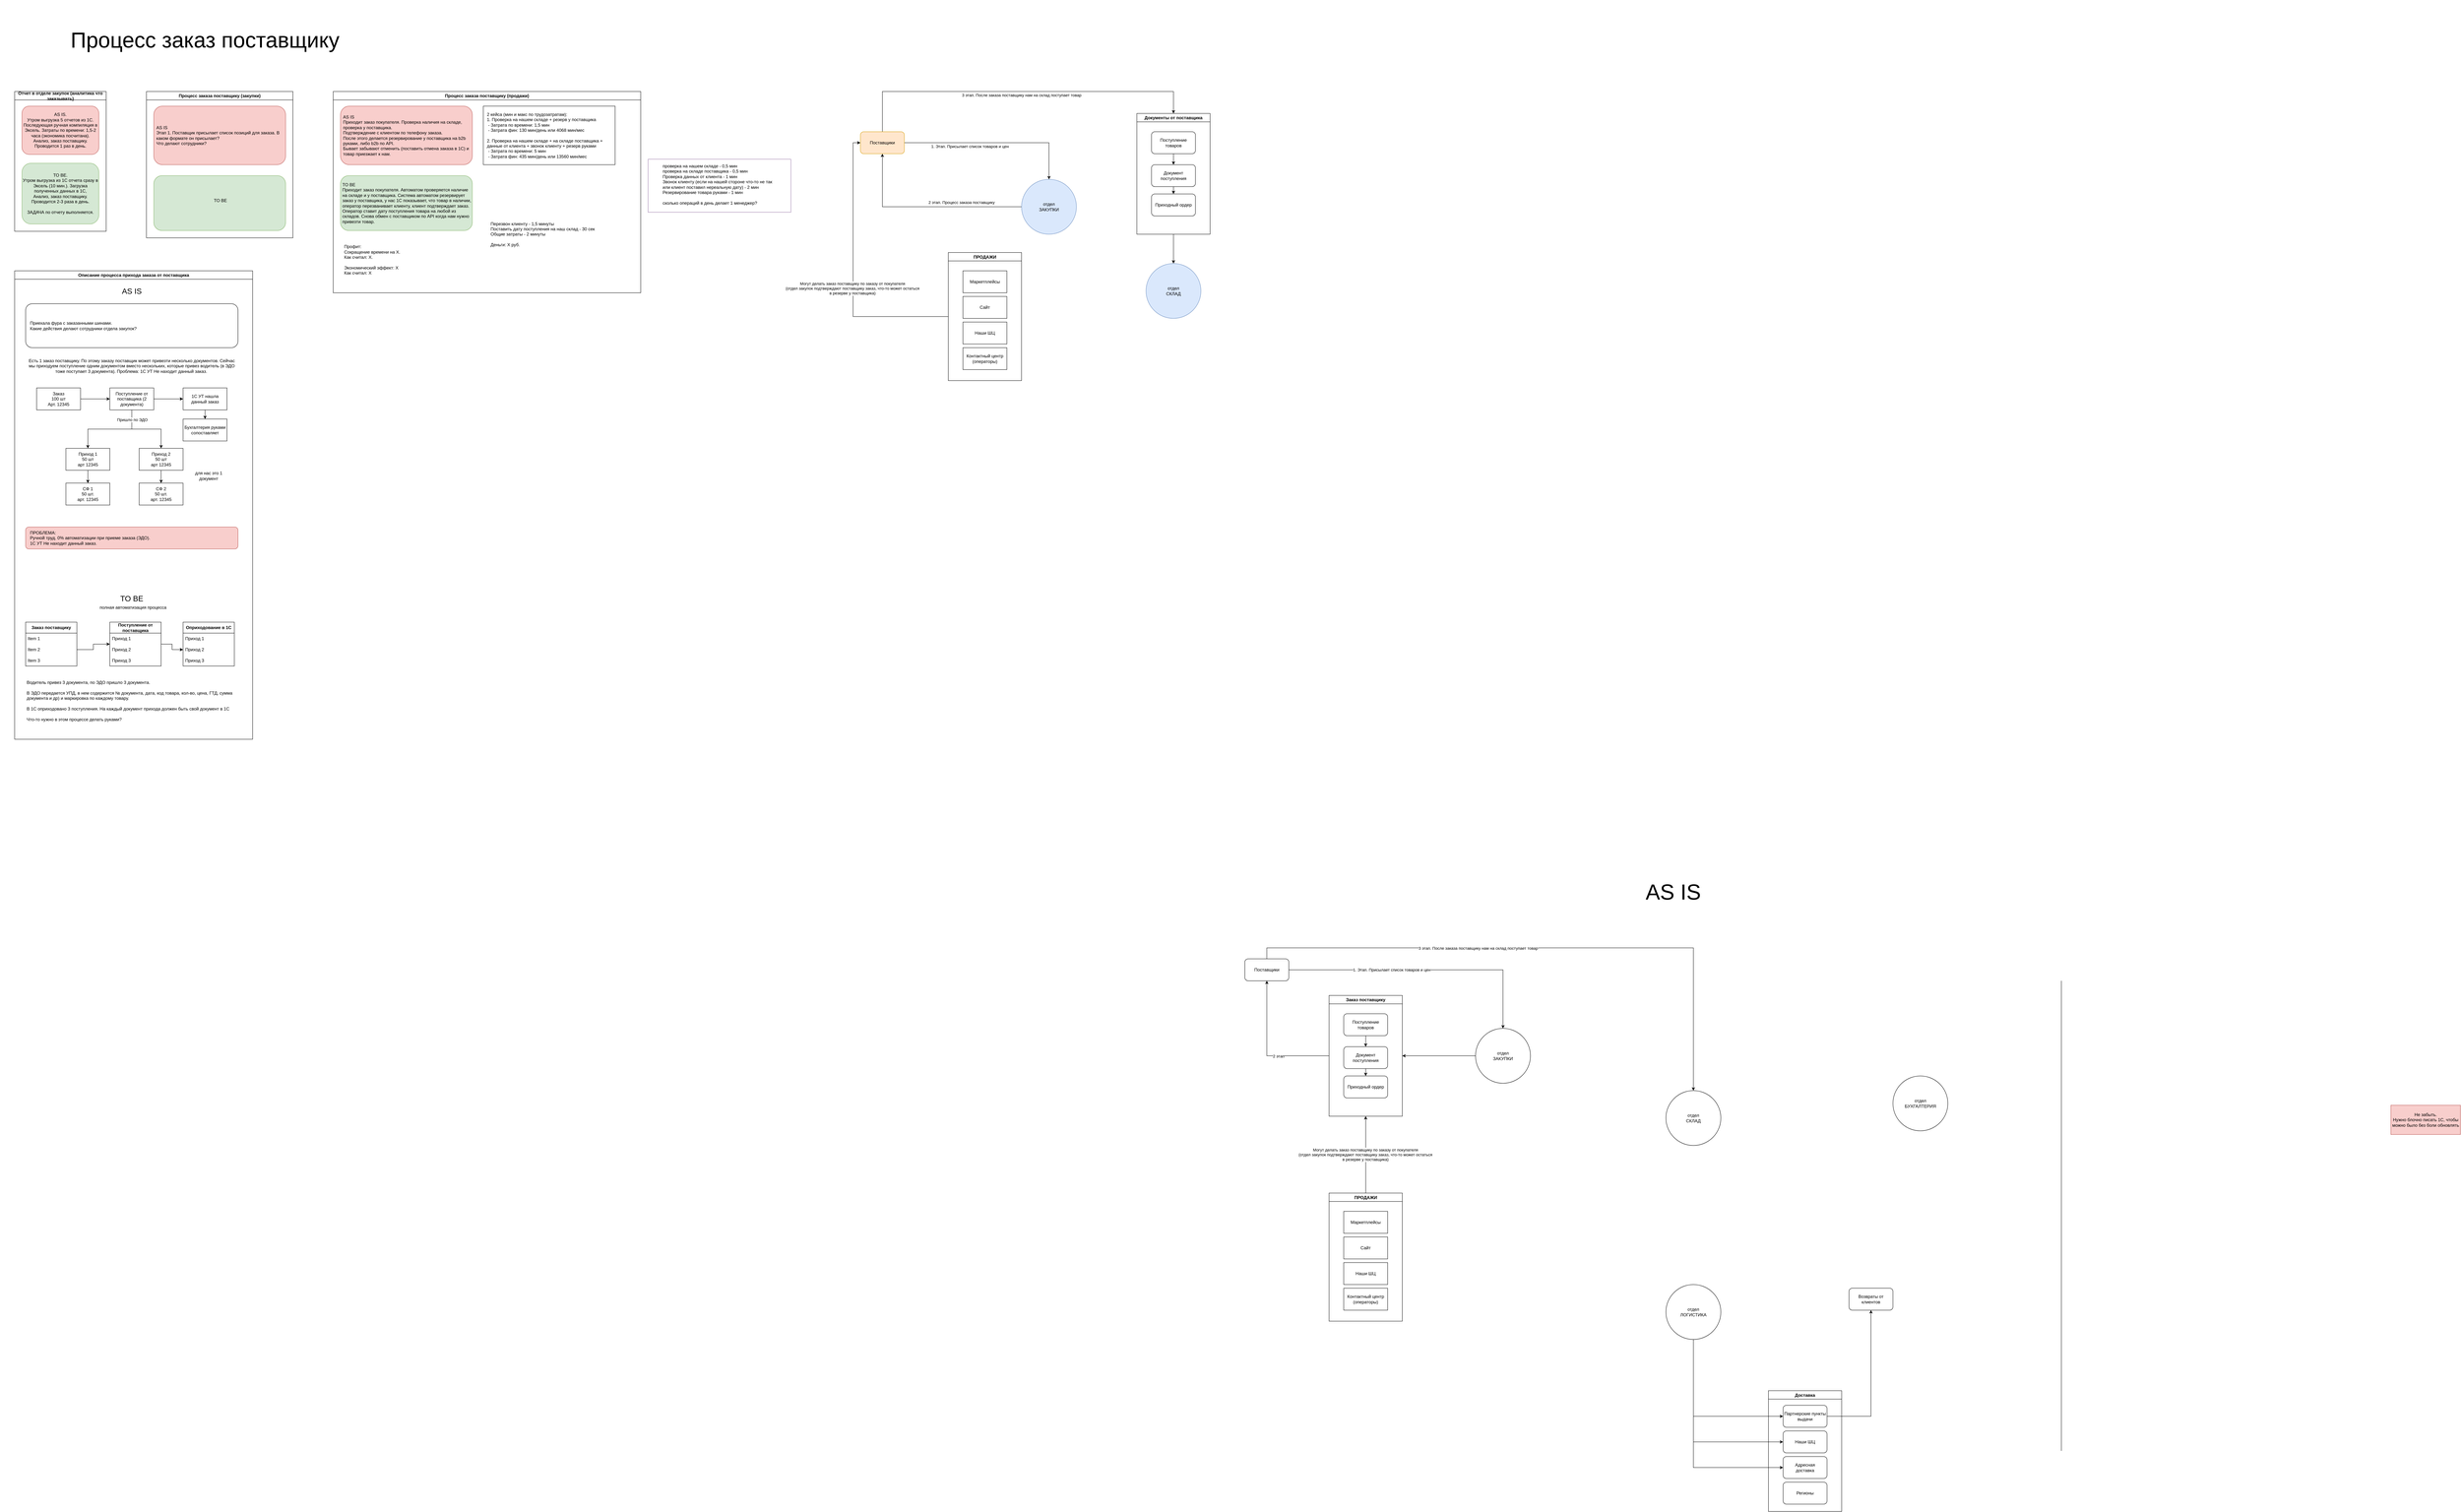 <mxfile version="24.7.14">
  <diagram name="Page-1" id="veRpo0tACFwU-HL0MGSM">
    <mxGraphModel dx="5382" dy="4229" grid="1" gridSize="10" guides="1" tooltips="1" connect="1" arrows="1" fold="1" page="1" pageScale="1" pageWidth="827" pageHeight="1169" math="0" shadow="0">
      <root>
        <mxCell id="0" />
        <mxCell id="1" parent="0" />
        <mxCell id="QEDv5VtxAJrO-wZHLEnQ-8" style="edgeStyle=orthogonalEdgeStyle;rounded=0;orthogonalLoop=1;jettySize=auto;html=1;entryX=1;entryY=0.5;entryDx=0;entryDy=0;" parent="1" source="VRKETtg9gcUAPWKbDu3B-1" target="QEDv5VtxAJrO-wZHLEnQ-5" edge="1">
          <mxGeometry relative="1" as="geometry" />
        </mxCell>
        <mxCell id="VRKETtg9gcUAPWKbDu3B-1" value="отдел&lt;div&gt;ЗАКУПКИ&lt;/div&gt;" style="ellipse;whiteSpace=wrap;html=1;aspect=fixed;" parent="1" vertex="1">
          <mxGeometry x="-80" y="-680" width="150" height="150" as="geometry" />
        </mxCell>
        <mxCell id="VRKETtg9gcUAPWKbDu3B-2" value="отдел&lt;div&gt;СКЛАД&lt;/div&gt;" style="ellipse;whiteSpace=wrap;html=1;aspect=fixed;" parent="1" vertex="1">
          <mxGeometry x="440" y="-510" width="150" height="150" as="geometry" />
        </mxCell>
        <mxCell id="t9qQJqirAUy6IB2mjL8N-2" style="edgeStyle=orthogonalEdgeStyle;rounded=0;orthogonalLoop=1;jettySize=auto;html=1;entryX=0;entryY=0.5;entryDx=0;entryDy=0;exitX=0.5;exitY=1;exitDx=0;exitDy=0;" parent="1" source="VRKETtg9gcUAPWKbDu3B-3" target="VRKETtg9gcUAPWKbDu3B-6" edge="1">
          <mxGeometry relative="1" as="geometry" />
        </mxCell>
        <mxCell id="t9qQJqirAUy6IB2mjL8N-3" style="edgeStyle=orthogonalEdgeStyle;rounded=0;orthogonalLoop=1;jettySize=auto;html=1;entryX=0;entryY=0.5;entryDx=0;entryDy=0;exitX=0.5;exitY=1;exitDx=0;exitDy=0;" parent="1" source="VRKETtg9gcUAPWKbDu3B-3" target="VRKETtg9gcUAPWKbDu3B-7" edge="1">
          <mxGeometry relative="1" as="geometry" />
        </mxCell>
        <mxCell id="t9qQJqirAUy6IB2mjL8N-4" style="edgeStyle=orthogonalEdgeStyle;rounded=0;orthogonalLoop=1;jettySize=auto;html=1;entryX=0;entryY=0.5;entryDx=0;entryDy=0;exitX=0.5;exitY=1;exitDx=0;exitDy=0;" parent="1" source="VRKETtg9gcUAPWKbDu3B-3" target="VRKETtg9gcUAPWKbDu3B-18" edge="1">
          <mxGeometry relative="1" as="geometry" />
        </mxCell>
        <mxCell id="VRKETtg9gcUAPWKbDu3B-3" value="отдел&lt;div&gt;ЛОГИСТИКА&lt;/div&gt;" style="ellipse;whiteSpace=wrap;html=1;aspect=fixed;" parent="1" vertex="1">
          <mxGeometry x="440" y="20" width="150" height="150" as="geometry" />
        </mxCell>
        <mxCell id="QEDv5VtxAJrO-wZHLEnQ-10" style="edgeStyle=orthogonalEdgeStyle;rounded=0;orthogonalLoop=1;jettySize=auto;html=1;" parent="1" source="VRKETtg9gcUAPWKbDu3B-5" target="VRKETtg9gcUAPWKbDu3B-1" edge="1">
          <mxGeometry relative="1" as="geometry" />
        </mxCell>
        <mxCell id="QEDv5VtxAJrO-wZHLEnQ-11" value="1. Этап. Присылает список товаров и цен" style="edgeLabel;html=1;align=center;verticalAlign=middle;resizable=0;points=[];" parent="QEDv5VtxAJrO-wZHLEnQ-10" vertex="1" connectable="0">
          <mxGeometry x="-0.188" y="-3" relative="1" as="geometry">
            <mxPoint x="-22" y="-3" as="offset" />
          </mxGeometry>
        </mxCell>
        <mxCell id="QEDv5VtxAJrO-wZHLEnQ-15" style="edgeStyle=orthogonalEdgeStyle;rounded=0;orthogonalLoop=1;jettySize=auto;html=1;" parent="1" source="VRKETtg9gcUAPWKbDu3B-5" target="VRKETtg9gcUAPWKbDu3B-2" edge="1">
          <mxGeometry relative="1" as="geometry">
            <Array as="points">
              <mxPoint x="-650" y="-900" />
              <mxPoint x="515" y="-900" />
            </Array>
          </mxGeometry>
        </mxCell>
        <mxCell id="QEDv5VtxAJrO-wZHLEnQ-16" value="3 этап. После заказа поставщику нам на склад поступает товар" style="edgeLabel;html=1;align=center;verticalAlign=middle;resizable=0;points=[];" parent="QEDv5VtxAJrO-wZHLEnQ-15" vertex="1" connectable="0">
          <mxGeometry x="-0.235" y="-1" relative="1" as="geometry">
            <mxPoint as="offset" />
          </mxGeometry>
        </mxCell>
        <mxCell id="VRKETtg9gcUAPWKbDu3B-5" value="Поставщики" style="rounded=1;whiteSpace=wrap;html=1;" parent="1" vertex="1">
          <mxGeometry x="-710" y="-870" width="120" height="60" as="geometry" />
        </mxCell>
        <mxCell id="QEDv5VtxAJrO-wZHLEnQ-18" style="edgeStyle=orthogonalEdgeStyle;rounded=0;orthogonalLoop=1;jettySize=auto;html=1;entryX=0.5;entryY=1;entryDx=0;entryDy=0;" parent="1" source="VRKETtg9gcUAPWKbDu3B-13" target="QEDv5VtxAJrO-wZHLEnQ-5" edge="1">
          <mxGeometry relative="1" as="geometry" />
        </mxCell>
        <mxCell id="QEDv5VtxAJrO-wZHLEnQ-19" value="Могут делать заказ поставщику по заказу от покупателя&lt;div&gt;(отдел закупок подтверждают поставщику заказ, что-то может остаться&lt;/div&gt;&lt;div&gt;в резерве у поставщика)&lt;/div&gt;" style="edgeLabel;html=1;align=center;verticalAlign=middle;resizable=0;points=[];" parent="QEDv5VtxAJrO-wZHLEnQ-18" vertex="1" connectable="0">
          <mxGeometry x="0.002" y="1" relative="1" as="geometry">
            <mxPoint as="offset" />
          </mxGeometry>
        </mxCell>
        <mxCell id="VRKETtg9gcUAPWKbDu3B-13" value="ПРОДАЖИ" style="swimlane;" parent="1" vertex="1">
          <mxGeometry x="-480" y="-230" width="200" height="350" as="geometry">
            <mxRectangle x="240" y="780" width="100" height="30" as="alternateBounds" />
          </mxGeometry>
        </mxCell>
        <mxCell id="VRKETtg9gcUAPWKbDu3B-15" value="Маркетплейсы" style="whiteSpace=wrap;html=1;" parent="VRKETtg9gcUAPWKbDu3B-13" vertex="1">
          <mxGeometry x="40" y="50" width="120" height="60" as="geometry" />
        </mxCell>
        <mxCell id="VRKETtg9gcUAPWKbDu3B-14" value="Сайт" style="whiteSpace=wrap;html=1;" parent="VRKETtg9gcUAPWKbDu3B-13" vertex="1">
          <mxGeometry x="40" y="120" width="120" height="60" as="geometry" />
        </mxCell>
        <mxCell id="VRKETtg9gcUAPWKbDu3B-17" value="Контактный центр&lt;div&gt;(операторы)&lt;/div&gt;" style="whiteSpace=wrap;html=1;" parent="VRKETtg9gcUAPWKbDu3B-13" vertex="1">
          <mxGeometry x="40" y="260" width="120" height="60" as="geometry" />
        </mxCell>
        <mxCell id="VRKETtg9gcUAPWKbDu3B-16" value="Наши ШЦ" style="whiteSpace=wrap;html=1;" parent="VRKETtg9gcUAPWKbDu3B-13" vertex="1">
          <mxGeometry x="40" y="190" width="120" height="60" as="geometry" />
        </mxCell>
        <mxCell id="VRKETtg9gcUAPWKbDu3B-20" value="Доставка" style="swimlane;" parent="1" vertex="1">
          <mxGeometry x="720" y="310" width="200" height="330" as="geometry" />
        </mxCell>
        <mxCell id="VRKETtg9gcUAPWKbDu3B-6" value="Партнерские пункты выдачи" style="rounded=1;whiteSpace=wrap;html=1;" parent="VRKETtg9gcUAPWKbDu3B-20" vertex="1">
          <mxGeometry x="40" y="40" width="120" height="60" as="geometry" />
        </mxCell>
        <mxCell id="VRKETtg9gcUAPWKbDu3B-7" value="Наши ШЦ" style="rounded=1;whiteSpace=wrap;html=1;" parent="VRKETtg9gcUAPWKbDu3B-20" vertex="1">
          <mxGeometry x="40" y="110" width="120" height="60" as="geometry" />
        </mxCell>
        <mxCell id="VRKETtg9gcUAPWKbDu3B-18" value="Адресная&lt;div&gt;доставка&lt;/div&gt;" style="rounded=1;whiteSpace=wrap;html=1;" parent="VRKETtg9gcUAPWKbDu3B-20" vertex="1">
          <mxGeometry x="40" y="180" width="120" height="60" as="geometry" />
        </mxCell>
        <mxCell id="VRKETtg9gcUAPWKbDu3B-19" value="Регионы" style="rounded=1;whiteSpace=wrap;html=1;" parent="VRKETtg9gcUAPWKbDu3B-20" vertex="1">
          <mxGeometry x="40" y="250" width="120" height="60" as="geometry" />
        </mxCell>
        <mxCell id="VRKETtg9gcUAPWKbDu3B-22" value="отдел&lt;div&gt;БУХГАЛТЕРИЯ&lt;/div&gt;" style="ellipse;whiteSpace=wrap;html=1;aspect=fixed;" parent="1" vertex="1">
          <mxGeometry x="1060" y="-550" width="150" height="150" as="geometry" />
        </mxCell>
        <mxCell id="t9qQJqirAUy6IB2mjL8N-6" value="Возвраты от клиентов" style="rounded=1;whiteSpace=wrap;html=1;" parent="1" vertex="1">
          <mxGeometry x="940" y="30" width="120" height="60" as="geometry" />
        </mxCell>
        <mxCell id="t9qQJqirAUy6IB2mjL8N-7" style="edgeStyle=orthogonalEdgeStyle;rounded=0;orthogonalLoop=1;jettySize=auto;html=1;entryX=0.5;entryY=1;entryDx=0;entryDy=0;" parent="1" source="VRKETtg9gcUAPWKbDu3B-6" target="t9qQJqirAUy6IB2mjL8N-6" edge="1">
          <mxGeometry relative="1" as="geometry" />
        </mxCell>
        <mxCell id="t9qQJqirAUy6IB2mjL8N-11" value="" style="endArrow=none;html=1;rounded=0;" parent="1" edge="1">
          <mxGeometry width="50" height="50" relative="1" as="geometry">
            <mxPoint x="1520" y="474.444" as="sourcePoint" />
            <mxPoint x="1520" y="-810" as="targetPoint" />
          </mxGeometry>
        </mxCell>
        <mxCell id="t9qQJqirAUy6IB2mjL8N-12" value="AS IS" style="text;strokeColor=none;fillColor=none;align=center;verticalAlign=middle;spacingLeft=4;spacingRight=4;overflow=hidden;points=[[0,0.5],[1,0.5]];portConstraint=eastwest;rotatable=0;whiteSpace=wrap;html=1;fontSize=59;" parent="1" vertex="1">
          <mxGeometry x="350" y="-1090" width="220" height="70" as="geometry" />
        </mxCell>
        <mxCell id="QEDv5VtxAJrO-wZHLEnQ-14" style="edgeStyle=orthogonalEdgeStyle;rounded=0;orthogonalLoop=1;jettySize=auto;html=1;exitX=0;exitY=0.5;exitDx=0;exitDy=0;entryX=0.5;entryY=1;entryDx=0;entryDy=0;" parent="1" source="QEDv5VtxAJrO-wZHLEnQ-5" target="VRKETtg9gcUAPWKbDu3B-5" edge="1">
          <mxGeometry relative="1" as="geometry" />
        </mxCell>
        <mxCell id="QEDv5VtxAJrO-wZHLEnQ-17" value="2 этап" style="edgeLabel;html=1;align=center;verticalAlign=middle;resizable=0;points=[];" parent="QEDv5VtxAJrO-wZHLEnQ-14" vertex="1" connectable="0">
          <mxGeometry x="-0.265" y="1" relative="1" as="geometry">
            <mxPoint as="offset" />
          </mxGeometry>
        </mxCell>
        <mxCell id="QEDv5VtxAJrO-wZHLEnQ-5" value="Заказ поставщику" style="swimlane;whiteSpace=wrap;html=1;" parent="1" vertex="1">
          <mxGeometry x="-480" y="-770" width="200" height="330" as="geometry" />
        </mxCell>
        <mxCell id="QEDv5VtxAJrO-wZHLEnQ-12" style="edgeStyle=orthogonalEdgeStyle;rounded=0;orthogonalLoop=1;jettySize=auto;html=1;entryX=0.5;entryY=0;entryDx=0;entryDy=0;" parent="QEDv5VtxAJrO-wZHLEnQ-5" source="QEDv5VtxAJrO-wZHLEnQ-2" target="QEDv5VtxAJrO-wZHLEnQ-4" edge="1">
          <mxGeometry relative="1" as="geometry" />
        </mxCell>
        <mxCell id="QEDv5VtxAJrO-wZHLEnQ-2" value="Поступление товаров" style="rounded=1;whiteSpace=wrap;html=1;" parent="QEDv5VtxAJrO-wZHLEnQ-5" vertex="1">
          <mxGeometry x="40" y="50" width="120" height="60" as="geometry" />
        </mxCell>
        <mxCell id="QEDv5VtxAJrO-wZHLEnQ-13" style="edgeStyle=orthogonalEdgeStyle;rounded=0;orthogonalLoop=1;jettySize=auto;html=1;entryX=0.5;entryY=0;entryDx=0;entryDy=0;" parent="QEDv5VtxAJrO-wZHLEnQ-5" source="QEDv5VtxAJrO-wZHLEnQ-4" target="QEDv5VtxAJrO-wZHLEnQ-3" edge="1">
          <mxGeometry relative="1" as="geometry" />
        </mxCell>
        <mxCell id="QEDv5VtxAJrO-wZHLEnQ-4" value="Документ поступления" style="rounded=1;whiteSpace=wrap;html=1;" parent="QEDv5VtxAJrO-wZHLEnQ-5" vertex="1">
          <mxGeometry x="40" y="140" width="120" height="60" as="geometry" />
        </mxCell>
        <mxCell id="QEDv5VtxAJrO-wZHLEnQ-3" value="Приходный ордер" style="rounded=1;whiteSpace=wrap;html=1;" parent="QEDv5VtxAJrO-wZHLEnQ-5" vertex="1">
          <mxGeometry x="40" y="220" width="120" height="60" as="geometry" />
        </mxCell>
        <mxCell id="QEDv5VtxAJrO-wZHLEnQ-20" style="edgeStyle=orthogonalEdgeStyle;rounded=0;orthogonalLoop=1;jettySize=auto;html=1;entryX=0.5;entryY=1;entryDx=0;entryDy=0;" parent="1" source="QEDv5VtxAJrO-wZHLEnQ-21" target="QEDv5VtxAJrO-wZHLEnQ-27" edge="1">
          <mxGeometry relative="1" as="geometry">
            <mxPoint x="-980" y="-2845" as="targetPoint" />
          </mxGeometry>
        </mxCell>
        <mxCell id="QEDv5VtxAJrO-wZHLEnQ-64" value="2 этап. Процесс заказа поставщику" style="edgeLabel;html=1;align=center;verticalAlign=middle;resizable=0;points=[];" parent="QEDv5VtxAJrO-wZHLEnQ-20" vertex="1" connectable="0">
          <mxGeometry x="0.21" relative="1" as="geometry">
            <mxPoint x="153" y="-12" as="offset" />
          </mxGeometry>
        </mxCell>
        <mxCell id="QEDv5VtxAJrO-wZHLEnQ-21" value="отдел&lt;div&gt;ЗАКУПКИ&lt;/div&gt;" style="ellipse;whiteSpace=wrap;html=1;aspect=fixed;fillColor=#dae8fc;strokeColor=#6c8ebf;" parent="1" vertex="1">
          <mxGeometry x="-1320" y="-3000" width="150" height="150" as="geometry" />
        </mxCell>
        <mxCell id="QEDv5VtxAJrO-wZHLEnQ-22" value="отдел&lt;div&gt;СКЛАД&lt;/div&gt;" style="ellipse;whiteSpace=wrap;html=1;aspect=fixed;fillColor=#dae8fc;strokeColor=#6c8ebf;" parent="1" vertex="1">
          <mxGeometry x="-980" y="-2770" width="150" height="150" as="geometry" />
        </mxCell>
        <mxCell id="QEDv5VtxAJrO-wZHLEnQ-23" style="edgeStyle=orthogonalEdgeStyle;rounded=0;orthogonalLoop=1;jettySize=auto;html=1;" parent="1" source="QEDv5VtxAJrO-wZHLEnQ-27" target="QEDv5VtxAJrO-wZHLEnQ-21" edge="1">
          <mxGeometry relative="1" as="geometry" />
        </mxCell>
        <mxCell id="QEDv5VtxAJrO-wZHLEnQ-24" value="1. Этап. Присылает список товаров и цен" style="edgeLabel;html=1;align=center;verticalAlign=middle;resizable=0;points=[];" parent="QEDv5VtxAJrO-wZHLEnQ-23" vertex="1" connectable="0">
          <mxGeometry x="-0.188" y="-3" relative="1" as="geometry">
            <mxPoint x="-22" y="7" as="offset" />
          </mxGeometry>
        </mxCell>
        <mxCell id="QEDv5VtxAJrO-wZHLEnQ-85" style="edgeStyle=orthogonalEdgeStyle;rounded=0;orthogonalLoop=1;jettySize=auto;html=1;entryX=0.5;entryY=0;entryDx=0;entryDy=0;exitX=0.5;exitY=0;exitDx=0;exitDy=0;" parent="1" source="QEDv5VtxAJrO-wZHLEnQ-27" target="QEDv5VtxAJrO-wZHLEnQ-36" edge="1">
          <mxGeometry relative="1" as="geometry">
            <Array as="points">
              <mxPoint x="-1700" y="-3240" />
              <mxPoint x="-905" y="-3240" />
            </Array>
          </mxGeometry>
        </mxCell>
        <mxCell id="QEDv5VtxAJrO-wZHLEnQ-86" value="3 этап. После заказа поставщику нам на склад поступает товар" style="edgeLabel;html=1;align=center;verticalAlign=middle;resizable=0;points=[];" parent="QEDv5VtxAJrO-wZHLEnQ-85" vertex="1" connectable="0">
          <mxGeometry x="0.015" relative="1" as="geometry">
            <mxPoint y="10" as="offset" />
          </mxGeometry>
        </mxCell>
        <mxCell id="QEDv5VtxAJrO-wZHLEnQ-27" value="Поставщики" style="rounded=1;whiteSpace=wrap;html=1;fillColor=#ffe6cc;strokeColor=#d79b00;" parent="1" vertex="1">
          <mxGeometry x="-1760" y="-3130" width="120" height="60" as="geometry" />
        </mxCell>
        <mxCell id="QEDv5VtxAJrO-wZHLEnQ-87" style="edgeStyle=orthogonalEdgeStyle;rounded=0;orthogonalLoop=1;jettySize=auto;html=1;entryX=0.5;entryY=0;entryDx=0;entryDy=0;" parent="1" source="QEDv5VtxAJrO-wZHLEnQ-36" target="QEDv5VtxAJrO-wZHLEnQ-22" edge="1">
          <mxGeometry relative="1" as="geometry" />
        </mxCell>
        <mxCell id="QEDv5VtxAJrO-wZHLEnQ-36" value="Документы от поставщика" style="swimlane;whiteSpace=wrap;html=1;" parent="1" vertex="1">
          <mxGeometry x="-1005" y="-3180" width="200" height="330" as="geometry" />
        </mxCell>
        <mxCell id="QEDv5VtxAJrO-wZHLEnQ-37" style="edgeStyle=orthogonalEdgeStyle;rounded=0;orthogonalLoop=1;jettySize=auto;html=1;entryX=0.5;entryY=0;entryDx=0;entryDy=0;" parent="QEDv5VtxAJrO-wZHLEnQ-36" source="QEDv5VtxAJrO-wZHLEnQ-38" target="QEDv5VtxAJrO-wZHLEnQ-40" edge="1">
          <mxGeometry relative="1" as="geometry" />
        </mxCell>
        <mxCell id="QEDv5VtxAJrO-wZHLEnQ-38" value="Поступление товаров" style="rounded=1;whiteSpace=wrap;html=1;" parent="QEDv5VtxAJrO-wZHLEnQ-36" vertex="1">
          <mxGeometry x="40" y="50" width="120" height="60" as="geometry" />
        </mxCell>
        <mxCell id="QEDv5VtxAJrO-wZHLEnQ-39" style="edgeStyle=orthogonalEdgeStyle;rounded=0;orthogonalLoop=1;jettySize=auto;html=1;entryX=0.5;entryY=0;entryDx=0;entryDy=0;" parent="QEDv5VtxAJrO-wZHLEnQ-36" source="QEDv5VtxAJrO-wZHLEnQ-40" target="QEDv5VtxAJrO-wZHLEnQ-41" edge="1">
          <mxGeometry relative="1" as="geometry" />
        </mxCell>
        <mxCell id="QEDv5VtxAJrO-wZHLEnQ-40" value="Документ поступления" style="rounded=1;whiteSpace=wrap;html=1;" parent="QEDv5VtxAJrO-wZHLEnQ-36" vertex="1">
          <mxGeometry x="40" y="140" width="120" height="60" as="geometry" />
        </mxCell>
        <mxCell id="QEDv5VtxAJrO-wZHLEnQ-41" value="Приходный ордер" style="rounded=1;whiteSpace=wrap;html=1;" parent="QEDv5VtxAJrO-wZHLEnQ-36" vertex="1">
          <mxGeometry x="40" y="220" width="120" height="60" as="geometry" />
        </mxCell>
        <mxCell id="QEDv5VtxAJrO-wZHLEnQ-83" style="edgeStyle=orthogonalEdgeStyle;rounded=0;orthogonalLoop=1;jettySize=auto;html=1;entryX=0;entryY=0.5;entryDx=0;entryDy=0;" parent="1" source="QEDv5VtxAJrO-wZHLEnQ-42" target="QEDv5VtxAJrO-wZHLEnQ-27" edge="1">
          <mxGeometry relative="1" as="geometry" />
        </mxCell>
        <mxCell id="QEDv5VtxAJrO-wZHLEnQ-84" value="Могут делать заказ поставщику по заказу от покупателя&lt;div&gt;(отдел закупок подтверждают поставщику заказ, что-то может остаться&lt;/div&gt;&lt;div&gt;в резерве у поставщика)&lt;/div&gt;" style="edgeLabel;html=1;align=center;verticalAlign=middle;resizable=0;points=[];" parent="QEDv5VtxAJrO-wZHLEnQ-83" vertex="1" connectable="0">
          <mxGeometry x="-0.106" y="2" relative="1" as="geometry">
            <mxPoint as="offset" />
          </mxGeometry>
        </mxCell>
        <mxCell id="QEDv5VtxAJrO-wZHLEnQ-42" value="ПРОДАЖИ" style="swimlane;" parent="1" vertex="1">
          <mxGeometry x="-1520" y="-2800" width="200" height="350" as="geometry">
            <mxRectangle x="240" y="780" width="100" height="30" as="alternateBounds" />
          </mxGeometry>
        </mxCell>
        <mxCell id="QEDv5VtxAJrO-wZHLEnQ-43" value="Маркетплейсы" style="whiteSpace=wrap;html=1;" parent="QEDv5VtxAJrO-wZHLEnQ-42" vertex="1">
          <mxGeometry x="40" y="50" width="120" height="60" as="geometry" />
        </mxCell>
        <mxCell id="QEDv5VtxAJrO-wZHLEnQ-44" value="Сайт" style="whiteSpace=wrap;html=1;" parent="QEDv5VtxAJrO-wZHLEnQ-42" vertex="1">
          <mxGeometry x="40" y="120" width="120" height="60" as="geometry" />
        </mxCell>
        <mxCell id="QEDv5VtxAJrO-wZHLEnQ-45" value="Контактный центр&lt;div&gt;(операторы)&lt;/div&gt;" style="whiteSpace=wrap;html=1;" parent="QEDv5VtxAJrO-wZHLEnQ-42" vertex="1">
          <mxGeometry x="40" y="260" width="120" height="60" as="geometry" />
        </mxCell>
        <mxCell id="QEDv5VtxAJrO-wZHLEnQ-46" value="Наши ШЦ" style="whiteSpace=wrap;html=1;" parent="QEDv5VtxAJrO-wZHLEnQ-42" vertex="1">
          <mxGeometry x="40" y="190" width="120" height="60" as="geometry" />
        </mxCell>
        <mxCell id="QEDv5VtxAJrO-wZHLEnQ-65" value="Процесс заказ поставщику" style="text;strokeColor=none;fillColor=none;align=center;verticalAlign=middle;spacingLeft=4;spacingRight=4;overflow=hidden;points=[[0,0.5],[1,0.5]];portConstraint=eastwest;rotatable=0;whiteSpace=wrap;html=1;fontSize=59;" parent="1" vertex="1">
          <mxGeometry x="-4110" y="-3490" width="1120" height="220" as="geometry" />
        </mxCell>
        <mxCell id="QEDv5VtxAJrO-wZHLEnQ-70" value="Не забыть.&lt;div&gt;Нужно блочно писать 1С, чтобы можно было без боли обновлять&lt;/div&gt;" style="rounded=0;whiteSpace=wrap;html=1;fillColor=#f8cecc;strokeColor=#b85450;" parent="1" vertex="1">
          <mxGeometry x="2420" y="-470" width="190" height="80" as="geometry" />
        </mxCell>
        <mxCell id="QEDv5VtxAJrO-wZHLEnQ-75" value="Отчет в отделе закупок (аналитика что заказывать)" style="swimlane;whiteSpace=wrap;html=1;" parent="1" vertex="1">
          <mxGeometry x="-4070" y="-3240" width="250" height="382" as="geometry">
            <mxRectangle x="-4120" y="-3022" width="180" height="30" as="alternateBounds" />
          </mxGeometry>
        </mxCell>
        <mxCell id="QEDv5VtxAJrO-wZHLEnQ-71" value="AS IS.&lt;div&gt;Утром выгрузка 5 отчетов из 1С. Последующая ручная компиляция в Эксель. Затраты по времени: 1,5-2 часа (экономика посчитана).&lt;/div&gt;&lt;div&gt;Анализ, заказ поставщику. Проводится 1 раз в день.&lt;/div&gt;" style="rounded=1;whiteSpace=wrap;html=1;fillColor=#f8cecc;strokeColor=#b85450;" parent="QEDv5VtxAJrO-wZHLEnQ-75" vertex="1">
          <mxGeometry x="20" y="40" width="210" height="132" as="geometry" />
        </mxCell>
        <mxCell id="QEDv5VtxAJrO-wZHLEnQ-73" value="TO BE.&lt;div&gt;Утром выгрузка из 1С отчета сразу в Эксель (10 мин.). Загрузка полученных данных в 1С,&lt;/div&gt;&lt;div&gt;Анализ, заказ поставщику.&lt;/div&gt;&lt;div&gt;Проводится 2-3 раза в день.&lt;/div&gt;&lt;div&gt;&lt;br&gt;&lt;/div&gt;&lt;div&gt;ЗАДАЧА по отчету выполняется.&lt;/div&gt;" style="rounded=1;whiteSpace=wrap;html=1;fillColor=#d5e8d4;strokeColor=#82b366;" parent="QEDv5VtxAJrO-wZHLEnQ-75" vertex="1">
          <mxGeometry x="20" y="196" width="210" height="166" as="geometry" />
        </mxCell>
        <mxCell id="QEDv5VtxAJrO-wZHLEnQ-76" value="Процесс заказа поставщику (продажи)" style="swimlane;whiteSpace=wrap;html=1;" parent="1" vertex="1">
          <mxGeometry x="-3200" y="-3240" width="840" height="550" as="geometry">
            <mxRectangle x="-2810" y="-3060" width="180" height="30" as="alternateBounds" />
          </mxGeometry>
        </mxCell>
        <mxCell id="QEDv5VtxAJrO-wZHLEnQ-77" value="&lt;div style=&quot;text-align: left;&quot;&gt;AS IS&lt;br&gt;&lt;div&gt;Приходит заказ покупателя. Проверка наличия на складе, проверка у поставщика.&amp;nbsp;&lt;/div&gt;&lt;div&gt;Подтверждение с клиентом по телефону заказа.&lt;/div&gt;&lt;/div&gt;&lt;div style=&quot;text-align: left;&quot;&gt;После этого делается резервирование у поставщика на b2b руками, либо b2b по API.&lt;/div&gt;&lt;div style=&quot;text-align: left;&quot;&gt;Бывает забывают отменить (поставить отмена заказа в 1С) и товар приезжает к нам.&lt;/div&gt;" style="rounded=1;whiteSpace=wrap;html=1;fillColor=#f8cecc;strokeColor=#b85450;perimeterSpacing=0;spacingLeft=6;" parent="QEDv5VtxAJrO-wZHLEnQ-76" vertex="1">
          <mxGeometry x="20" y="40" width="360" height="160" as="geometry" />
        </mxCell>
        <mxCell id="QEDv5VtxAJrO-wZHLEnQ-78" value="&lt;div style=&quot;text-align: left;&quot;&gt;TO BE&lt;/div&gt;&lt;div style=&quot;text-align: left;&quot;&gt;Приходит заказ покупателя. Автоматом проверяется наличие на складе и у поставщика. Система автоматом резервирует заказ у поставщика, у нас 1С показывает, что товар в наличии, оператор перезванивает клиенту, клиент подтверждает заказ. Оператор ставит дату поступления товара на любой из складов. Снова обмен с поставщиком по API когда нам нужно привезти товар.&lt;/div&gt;" style="rounded=1;whiteSpace=wrap;html=1;fillColor=#d5e8d4;strokeColor=#82b366;spacingLeft=4;" parent="QEDv5VtxAJrO-wZHLEnQ-76" vertex="1">
          <mxGeometry x="20" y="230" width="360" height="150" as="geometry" />
        </mxCell>
        <mxCell id="QEDv5VtxAJrO-wZHLEnQ-160" value="Профит:&lt;div&gt;Сокращение времени на Х.&lt;/div&gt;&lt;div&gt;Как считал: Х.&lt;/div&gt;&lt;div&gt;&lt;br&gt;&lt;/div&gt;&lt;div&gt;Экономический эффект: Х&lt;/div&gt;&lt;div&gt;Как считал: Х&lt;/div&gt;" style="text;html=1;align=left;verticalAlign=middle;whiteSpace=wrap;rounded=0;spacing=10;" parent="QEDv5VtxAJrO-wZHLEnQ-76" vertex="1">
          <mxGeometry x="20" y="400" width="360" height="120" as="geometry" />
        </mxCell>
        <mxCell id="QEDv5VtxAJrO-wZHLEnQ-161" value="Перезвон клиенту - 1,5 минуты&lt;div&gt;Поставить дату поступления на наш склад - 30 сек&lt;/div&gt;&lt;div&gt;Общие затраты - 2 минуты&lt;/div&gt;&lt;div&gt;&lt;br&gt;&lt;/div&gt;&lt;div&gt;Деньги: Х руб.&lt;/div&gt;" style="text;html=1;align=left;verticalAlign=middle;whiteSpace=wrap;rounded=0;spacing=10;" parent="QEDv5VtxAJrO-wZHLEnQ-76" vertex="1">
          <mxGeometry x="420" y="330" width="360" height="120" as="geometry" />
        </mxCell>
        <mxCell id="zcdSIdRNRZWzkI2NlEDc-1" value="2 кейса (мин и макс по трудозатратам):&lt;div&gt;1. Проверка на нашем складе + резерв у поставщика&lt;/div&gt;&lt;div&gt;&amp;nbsp;- Затрата по времени: 1,5 мин&lt;/div&gt;&lt;div&gt;&amp;nbsp;- Затрата фин: 130 мин/день или 4068 мин/мес&lt;/div&gt;&lt;div&gt;&lt;br&gt;&lt;/div&gt;&lt;div&gt;2. Проверка на нашем складе + на складе поставщика + данные от клиента + звонок клиенту + резерв руками&lt;/div&gt;&lt;div&gt;&lt;div&gt;&amp;nbsp;- Затрата по времени: 5 мин&lt;/div&gt;&lt;div&gt;&amp;nbsp;- Затрата фин: 435 мин/день или 13560 мин/мес&lt;/div&gt;&lt;/div&gt;" style="rounded=0;whiteSpace=wrap;html=1;align=left;spacing=10;" vertex="1" parent="QEDv5VtxAJrO-wZHLEnQ-76">
          <mxGeometry x="410" y="40" width="360" height="160" as="geometry" />
        </mxCell>
        <mxCell id="QEDv5VtxAJrO-wZHLEnQ-79" value="Процесс заказа поставщику (закупки)" style="swimlane;whiteSpace=wrap;html=1;" parent="1" vertex="1">
          <mxGeometry x="-3710" y="-3240" width="400" height="400" as="geometry">
            <mxRectangle x="-2810" y="-3060" width="180" height="30" as="alternateBounds" />
          </mxGeometry>
        </mxCell>
        <mxCell id="QEDv5VtxAJrO-wZHLEnQ-81" value="&lt;div style=&quot;text-align: left;&quot;&gt;TO BE&lt;/div&gt;&lt;div style=&quot;text-align: left;&quot;&gt;&lt;br&gt;&lt;/div&gt;" style="rounded=1;whiteSpace=wrap;html=1;fillColor=#d5e8d4;strokeColor=#82b366;spacingLeft=4;" parent="QEDv5VtxAJrO-wZHLEnQ-79" vertex="1">
          <mxGeometry x="20" y="230" width="360" height="150" as="geometry" />
        </mxCell>
        <mxCell id="QEDv5VtxAJrO-wZHLEnQ-113" value="&lt;div style=&quot;text-align: left;&quot;&gt;AS IS&lt;br&gt;&lt;div&gt;Этап 1. Поставщик присылает список позиций для заказа. В каком формате он присылает?&lt;/div&gt;&lt;div&gt;Что делают сотрудники?&lt;/div&gt;&lt;/div&gt;" style="rounded=1;whiteSpace=wrap;html=1;fillColor=#f8cecc;strokeColor=#b85450;perimeterSpacing=0;spacingLeft=6;" parent="QEDv5VtxAJrO-wZHLEnQ-79" vertex="1">
          <mxGeometry x="20" y="40" width="360" height="160" as="geometry" />
        </mxCell>
        <mxCell id="QEDv5VtxAJrO-wZHLEnQ-114" value="Описание процесса прихода заказа от поставщика" style="swimlane;whiteSpace=wrap;html=1;" parent="1" vertex="1">
          <mxGeometry x="-4070" y="-2750" width="650" height="1280" as="geometry" />
        </mxCell>
        <mxCell id="QEDv5VtxAJrO-wZHLEnQ-115" value="" style="edgeStyle=orthogonalEdgeStyle;rounded=0;orthogonalLoop=1;jettySize=auto;html=1;" parent="QEDv5VtxAJrO-wZHLEnQ-114" source="QEDv5VtxAJrO-wZHLEnQ-116" target="QEDv5VtxAJrO-wZHLEnQ-121" edge="1">
          <mxGeometry relative="1" as="geometry" />
        </mxCell>
        <mxCell id="QEDv5VtxAJrO-wZHLEnQ-116" value="Заказ&lt;div&gt;100 шт&lt;/div&gt;&lt;div&gt;Арт. 12345&lt;/div&gt;" style="rounded=0;whiteSpace=wrap;html=1;" parent="QEDv5VtxAJrO-wZHLEnQ-114" vertex="1">
          <mxGeometry x="60" y="320" width="120" height="60" as="geometry" />
        </mxCell>
        <mxCell id="QEDv5VtxAJrO-wZHLEnQ-117" value="" style="edgeStyle=orthogonalEdgeStyle;rounded=0;orthogonalLoop=1;jettySize=auto;html=1;" parent="QEDv5VtxAJrO-wZHLEnQ-114" source="QEDv5VtxAJrO-wZHLEnQ-121" target="QEDv5VtxAJrO-wZHLEnQ-123" edge="1">
          <mxGeometry relative="1" as="geometry" />
        </mxCell>
        <mxCell id="QEDv5VtxAJrO-wZHLEnQ-118" style="edgeStyle=orthogonalEdgeStyle;rounded=0;orthogonalLoop=1;jettySize=auto;html=1;exitX=0.5;exitY=1;exitDx=0;exitDy=0;entryX=0.5;entryY=0;entryDx=0;entryDy=0;" parent="QEDv5VtxAJrO-wZHLEnQ-114" source="QEDv5VtxAJrO-wZHLEnQ-121" target="QEDv5VtxAJrO-wZHLEnQ-125" edge="1">
          <mxGeometry relative="1" as="geometry" />
        </mxCell>
        <mxCell id="QEDv5VtxAJrO-wZHLEnQ-119" value="Пришло по ЭДО" style="edgeLabel;html=1;align=center;verticalAlign=middle;resizable=0;points=[];" parent="QEDv5VtxAJrO-wZHLEnQ-118" vertex="1" connectable="0">
          <mxGeometry x="-0.709" y="1" relative="1" as="geometry">
            <mxPoint as="offset" />
          </mxGeometry>
        </mxCell>
        <mxCell id="QEDv5VtxAJrO-wZHLEnQ-120" value="" style="edgeStyle=orthogonalEdgeStyle;rounded=0;orthogonalLoop=1;jettySize=auto;html=1;" parent="QEDv5VtxAJrO-wZHLEnQ-114" source="QEDv5VtxAJrO-wZHLEnQ-121" target="QEDv5VtxAJrO-wZHLEnQ-127" edge="1">
          <mxGeometry relative="1" as="geometry" />
        </mxCell>
        <mxCell id="QEDv5VtxAJrO-wZHLEnQ-121" value="Поступление от поставщика (2 документа)" style="whiteSpace=wrap;html=1;rounded=0;" parent="QEDv5VtxAJrO-wZHLEnQ-114" vertex="1">
          <mxGeometry x="260" y="320" width="120" height="60" as="geometry" />
        </mxCell>
        <mxCell id="QEDv5VtxAJrO-wZHLEnQ-122" value="" style="edgeStyle=orthogonalEdgeStyle;rounded=0;orthogonalLoop=1;jettySize=auto;html=1;" parent="QEDv5VtxAJrO-wZHLEnQ-114" source="QEDv5VtxAJrO-wZHLEnQ-123" target="QEDv5VtxAJrO-wZHLEnQ-129" edge="1">
          <mxGeometry relative="1" as="geometry" />
        </mxCell>
        <mxCell id="QEDv5VtxAJrO-wZHLEnQ-123" value="Приход 1&lt;div&gt;50 шт&lt;/div&gt;&lt;div&gt;арт 12345&lt;/div&gt;" style="whiteSpace=wrap;html=1;rounded=0;" parent="QEDv5VtxAJrO-wZHLEnQ-114" vertex="1">
          <mxGeometry x="140" y="485" width="120" height="60" as="geometry" />
        </mxCell>
        <mxCell id="QEDv5VtxAJrO-wZHLEnQ-124" style="edgeStyle=orthogonalEdgeStyle;rounded=0;orthogonalLoop=1;jettySize=auto;html=1;entryX=0.5;entryY=0;entryDx=0;entryDy=0;" parent="QEDv5VtxAJrO-wZHLEnQ-114" source="QEDv5VtxAJrO-wZHLEnQ-125" target="QEDv5VtxAJrO-wZHLEnQ-130" edge="1">
          <mxGeometry relative="1" as="geometry" />
        </mxCell>
        <mxCell id="QEDv5VtxAJrO-wZHLEnQ-125" value="Приход 2&lt;div&gt;50 шт&lt;/div&gt;&lt;div&gt;арт 12345&lt;/div&gt;" style="whiteSpace=wrap;html=1;rounded=0;" parent="QEDv5VtxAJrO-wZHLEnQ-114" vertex="1">
          <mxGeometry x="340" y="485" width="120" height="60" as="geometry" />
        </mxCell>
        <mxCell id="QEDv5VtxAJrO-wZHLEnQ-126" value="" style="edgeStyle=orthogonalEdgeStyle;rounded=0;orthogonalLoop=1;jettySize=auto;html=1;" parent="QEDv5VtxAJrO-wZHLEnQ-114" source="QEDv5VtxAJrO-wZHLEnQ-127" target="QEDv5VtxAJrO-wZHLEnQ-128" edge="1">
          <mxGeometry relative="1" as="geometry" />
        </mxCell>
        <mxCell id="QEDv5VtxAJrO-wZHLEnQ-127" value="1С УТ нашла данный заказ" style="whiteSpace=wrap;html=1;rounded=0;" parent="QEDv5VtxAJrO-wZHLEnQ-114" vertex="1">
          <mxGeometry x="460" y="320" width="120" height="60" as="geometry" />
        </mxCell>
        <mxCell id="QEDv5VtxAJrO-wZHLEnQ-128" value="Бухгалтерия руками сопоставляет" style="whiteSpace=wrap;html=1;rounded=0;" parent="QEDv5VtxAJrO-wZHLEnQ-114" vertex="1">
          <mxGeometry x="460" y="405" width="120" height="60" as="geometry" />
        </mxCell>
        <mxCell id="QEDv5VtxAJrO-wZHLEnQ-129" value="СФ 1&lt;div&gt;50 шт.&lt;/div&gt;&lt;div&gt;арт. 12345&lt;/div&gt;" style="whiteSpace=wrap;html=1;rounded=0;" parent="QEDv5VtxAJrO-wZHLEnQ-114" vertex="1">
          <mxGeometry x="140" y="580" width="120" height="60" as="geometry" />
        </mxCell>
        <mxCell id="QEDv5VtxAJrO-wZHLEnQ-130" value="СФ 2&lt;div&gt;50 шт.&lt;/div&gt;&lt;div&gt;арт. 12345&lt;/div&gt;" style="whiteSpace=wrap;html=1;rounded=0;" parent="QEDv5VtxAJrO-wZHLEnQ-114" vertex="1">
          <mxGeometry x="340" y="580" width="120" height="60" as="geometry" />
        </mxCell>
        <mxCell id="QEDv5VtxAJrO-wZHLEnQ-131" value="Приехала фура с заказанными шинами.&lt;div&gt;Какие действия делают сотрудники отдела закупок?&lt;/div&gt;" style="rounded=1;whiteSpace=wrap;html=1;align=left;spacingLeft=10;spacingRight=4;" parent="QEDv5VtxAJrO-wZHLEnQ-114" vertex="1">
          <mxGeometry x="30" y="90" width="580" height="120" as="geometry" />
        </mxCell>
        <mxCell id="QEDv5VtxAJrO-wZHLEnQ-132" value="&lt;span style=&quot;text-align: left;&quot;&gt;Есть 1 заказ поставщику. По этому заказу поставщик может привезти несколько документов. Сейчас мы приходуем поступление одним документом вместо нескольких, которые привез водитель (в ЭДО тоже поступает 3 документа). Проблема: 1С УТ Не находит данный заказ.&amp;nbsp;&lt;/span&gt;" style="text;html=1;align=center;verticalAlign=middle;whiteSpace=wrap;rounded=0;" parent="QEDv5VtxAJrO-wZHLEnQ-114" vertex="1">
          <mxGeometry x="30" y="220" width="580" height="80" as="geometry" />
        </mxCell>
        <mxCell id="QEDv5VtxAJrO-wZHLEnQ-133" value="ПРОБЛЕМА:&lt;div&gt;Ручной труд. 0% автоматизации при приеме заказа (ЭДО).&lt;/div&gt;&lt;div&gt;1С УТ Не находит данный заказ.&amp;nbsp;&lt;br&gt;&lt;/div&gt;" style="rounded=1;whiteSpace=wrap;html=1;align=left;spacingLeft=10;spacingRight=4;fillColor=#f8cecc;strokeColor=#b85450;" parent="QEDv5VtxAJrO-wZHLEnQ-114" vertex="1">
          <mxGeometry x="30" y="700" width="580" height="60" as="geometry" />
        </mxCell>
        <mxCell id="QEDv5VtxAJrO-wZHLEnQ-148" value="&lt;span style=&quot;text-align: left; font-size: 21px;&quot;&gt;AS IS&lt;/span&gt;" style="text;html=1;align=center;verticalAlign=middle;whiteSpace=wrap;rounded=0;" parent="QEDv5VtxAJrO-wZHLEnQ-114" vertex="1">
          <mxGeometry x="30" y="40" width="580" height="30" as="geometry" />
        </mxCell>
        <mxCell id="QEDv5VtxAJrO-wZHLEnQ-149" value="&lt;span style=&quot;text-align: left; font-size: 21px;&quot;&gt;TO BE&lt;/span&gt;" style="text;html=1;align=center;verticalAlign=middle;whiteSpace=wrap;rounded=0;" parent="QEDv5VtxAJrO-wZHLEnQ-114" vertex="1">
          <mxGeometry x="30" y="880" width="580" height="30" as="geometry" />
        </mxCell>
        <mxCell id="QEDv5VtxAJrO-wZHLEnQ-150" value="&lt;span style=&quot;text-align: left;&quot;&gt;для нас это 1 документ&lt;/span&gt;" style="text;html=1;align=center;verticalAlign=middle;whiteSpace=wrap;rounded=0;" parent="QEDv5VtxAJrO-wZHLEnQ-114" vertex="1">
          <mxGeometry x="480" y="520" width="100" height="80" as="geometry" />
        </mxCell>
        <mxCell id="QEDv5VtxAJrO-wZHLEnQ-153" value="&lt;div style=&quot;text-align: left;&quot;&gt;Водитель привез 3 документа, по ЭДО пришло 3 документа.&lt;/div&gt;&lt;div style=&quot;text-align: left;&quot;&gt;&lt;br&gt;&lt;/div&gt;&lt;div style=&quot;text-align: left;&quot;&gt;&lt;div&gt;В ЭДО передается УПД, в нем содержится № документа, дата, код товара, кол-во, цена, ГТД, сумма документа и др) и маркировка по каждому товару.&lt;/div&gt;&lt;div&gt;&lt;br&gt;&lt;/div&gt;&lt;div&gt;В 1С оприходовано 3 поступления. На каждый документ прихода должен быть свой документ в 1С&lt;/div&gt;&lt;/div&gt;&lt;div style=&quot;text-align: left;&quot;&gt;&lt;br&gt;&lt;/div&gt;&lt;div style=&quot;text-align: left;&quot;&gt;Что-то нужно в этом процессе делать руками?&lt;/div&gt;" style="text;html=1;align=center;verticalAlign=middle;whiteSpace=wrap;rounded=0;spacingLeft=7;" parent="QEDv5VtxAJrO-wZHLEnQ-114" vertex="1">
          <mxGeometry x="25" y="1110" width="600" height="130" as="geometry" />
        </mxCell>
        <mxCell id="QEDv5VtxAJrO-wZHLEnQ-135" value="&lt;span style=&quot;font-weight: 700;&quot;&gt;Заказ поставщику&lt;/span&gt;" style="swimlane;fontStyle=0;childLayout=stackLayout;horizontal=1;startSize=30;horizontalStack=0;resizeParent=1;resizeParentMax=0;resizeLast=0;collapsible=1;marginBottom=0;whiteSpace=wrap;html=1;" parent="QEDv5VtxAJrO-wZHLEnQ-114" vertex="1">
          <mxGeometry x="30" y="960" width="140" height="120" as="geometry" />
        </mxCell>
        <mxCell id="QEDv5VtxAJrO-wZHLEnQ-136" value="Item 1" style="text;strokeColor=none;fillColor=none;align=left;verticalAlign=middle;spacingLeft=4;spacingRight=4;overflow=hidden;points=[[0,0.5],[1,0.5]];portConstraint=eastwest;rotatable=0;whiteSpace=wrap;html=1;" parent="QEDv5VtxAJrO-wZHLEnQ-135" vertex="1">
          <mxGeometry y="30" width="140" height="30" as="geometry" />
        </mxCell>
        <mxCell id="QEDv5VtxAJrO-wZHLEnQ-137" value="Item 2" style="text;strokeColor=none;fillColor=none;align=left;verticalAlign=middle;spacingLeft=4;spacingRight=4;overflow=hidden;points=[[0,0.5],[1,0.5]];portConstraint=eastwest;rotatable=0;whiteSpace=wrap;html=1;" parent="QEDv5VtxAJrO-wZHLEnQ-135" vertex="1">
          <mxGeometry y="60" width="140" height="30" as="geometry" />
        </mxCell>
        <mxCell id="QEDv5VtxAJrO-wZHLEnQ-138" value="Item 3" style="text;strokeColor=none;fillColor=none;align=left;verticalAlign=middle;spacingLeft=4;spacingRight=4;overflow=hidden;points=[[0,0.5],[1,0.5]];portConstraint=eastwest;rotatable=0;whiteSpace=wrap;html=1;" parent="QEDv5VtxAJrO-wZHLEnQ-135" vertex="1">
          <mxGeometry y="90" width="140" height="30" as="geometry" />
        </mxCell>
        <mxCell id="QEDv5VtxAJrO-wZHLEnQ-158" style="edgeStyle=orthogonalEdgeStyle;rounded=0;orthogonalLoop=1;jettySize=auto;html=1;entryX=0;entryY=0.5;entryDx=0;entryDy=0;" parent="QEDv5VtxAJrO-wZHLEnQ-114" source="QEDv5VtxAJrO-wZHLEnQ-139" target="QEDv5VtxAJrO-wZHLEnQ-156" edge="1">
          <mxGeometry relative="1" as="geometry" />
        </mxCell>
        <mxCell id="QEDv5VtxAJrO-wZHLEnQ-139" value="&lt;span style=&quot;font-weight: 700;&quot;&gt;Поступление от поставщика&lt;/span&gt;" style="swimlane;fontStyle=0;childLayout=stackLayout;horizontal=1;startSize=30;horizontalStack=0;resizeParent=1;resizeParentMax=0;resizeLast=0;collapsible=1;marginBottom=0;whiteSpace=wrap;html=1;" parent="QEDv5VtxAJrO-wZHLEnQ-114" vertex="1">
          <mxGeometry x="260" y="960" width="140" height="120" as="geometry" />
        </mxCell>
        <mxCell id="QEDv5VtxAJrO-wZHLEnQ-140" value="Приход 1" style="text;strokeColor=none;fillColor=none;align=left;verticalAlign=middle;spacingLeft=4;spacingRight=4;overflow=hidden;points=[[0,0.5],[1,0.5]];portConstraint=eastwest;rotatable=0;whiteSpace=wrap;html=1;" parent="QEDv5VtxAJrO-wZHLEnQ-139" vertex="1">
          <mxGeometry y="30" width="140" height="30" as="geometry" />
        </mxCell>
        <mxCell id="QEDv5VtxAJrO-wZHLEnQ-141" value="Приход 2" style="text;strokeColor=none;fillColor=none;align=left;verticalAlign=middle;spacingLeft=4;spacingRight=4;overflow=hidden;points=[[0,0.5],[1,0.5]];portConstraint=eastwest;rotatable=0;whiteSpace=wrap;html=1;" parent="QEDv5VtxAJrO-wZHLEnQ-139" vertex="1">
          <mxGeometry y="60" width="140" height="30" as="geometry" />
        </mxCell>
        <mxCell id="QEDv5VtxAJrO-wZHLEnQ-142" value="Приход 3" style="text;strokeColor=none;fillColor=none;align=left;verticalAlign=middle;spacingLeft=4;spacingRight=4;overflow=hidden;points=[[0,0.5],[1,0.5]];portConstraint=eastwest;rotatable=0;whiteSpace=wrap;html=1;" parent="QEDv5VtxAJrO-wZHLEnQ-139" vertex="1">
          <mxGeometry y="90" width="140" height="30" as="geometry" />
        </mxCell>
        <mxCell id="QEDv5VtxAJrO-wZHLEnQ-151" style="edgeStyle=orthogonalEdgeStyle;rounded=0;orthogonalLoop=1;jettySize=auto;html=1;entryX=0;entryY=0.5;entryDx=0;entryDy=0;" parent="QEDv5VtxAJrO-wZHLEnQ-114" source="QEDv5VtxAJrO-wZHLEnQ-137" target="QEDv5VtxAJrO-wZHLEnQ-139" edge="1">
          <mxGeometry relative="1" as="geometry" />
        </mxCell>
        <mxCell id="QEDv5VtxAJrO-wZHLEnQ-154" value="&lt;b&gt;Оприходование в 1С&lt;/b&gt;" style="swimlane;fontStyle=0;childLayout=stackLayout;horizontal=1;startSize=30;horizontalStack=0;resizeParent=1;resizeParentMax=0;resizeLast=0;collapsible=1;marginBottom=0;whiteSpace=wrap;html=1;" parent="QEDv5VtxAJrO-wZHLEnQ-114" vertex="1">
          <mxGeometry x="460" y="960" width="140" height="120" as="geometry" />
        </mxCell>
        <mxCell id="QEDv5VtxAJrO-wZHLEnQ-155" value="Приход 1" style="text;strokeColor=none;fillColor=none;align=left;verticalAlign=middle;spacingLeft=4;spacingRight=4;overflow=hidden;points=[[0,0.5],[1,0.5]];portConstraint=eastwest;rotatable=0;whiteSpace=wrap;html=1;" parent="QEDv5VtxAJrO-wZHLEnQ-154" vertex="1">
          <mxGeometry y="30" width="140" height="30" as="geometry" />
        </mxCell>
        <mxCell id="QEDv5VtxAJrO-wZHLEnQ-156" value="Приход 2" style="text;strokeColor=none;fillColor=none;align=left;verticalAlign=middle;spacingLeft=4;spacingRight=4;overflow=hidden;points=[[0,0.5],[1,0.5]];portConstraint=eastwest;rotatable=0;whiteSpace=wrap;html=1;" parent="QEDv5VtxAJrO-wZHLEnQ-154" vertex="1">
          <mxGeometry y="60" width="140" height="30" as="geometry" />
        </mxCell>
        <mxCell id="QEDv5VtxAJrO-wZHLEnQ-157" value="Приход 3" style="text;strokeColor=none;fillColor=none;align=left;verticalAlign=middle;spacingLeft=4;spacingRight=4;overflow=hidden;points=[[0,0.5],[1,0.5]];portConstraint=eastwest;rotatable=0;whiteSpace=wrap;html=1;" parent="QEDv5VtxAJrO-wZHLEnQ-154" vertex="1">
          <mxGeometry y="90" width="140" height="30" as="geometry" />
        </mxCell>
        <mxCell id="QEDv5VtxAJrO-wZHLEnQ-159" value="полная автоматизация процесса" style="text;html=1;align=center;verticalAlign=middle;whiteSpace=wrap;rounded=0;spacingLeft=7;" parent="QEDv5VtxAJrO-wZHLEnQ-114" vertex="1">
          <mxGeometry x="30" y="910" width="580" height="20" as="geometry" />
        </mxCell>
        <mxCell id="zcdSIdRNRZWzkI2NlEDc-3" value="" style="swimlane;startSize=0;fillColor=#e1d5e7;strokeColor=#9673a6;" vertex="1" parent="1">
          <mxGeometry x="-2340" y="-3055" width="390" height="145" as="geometry" />
        </mxCell>
        <mxCell id="zcdSIdRNRZWzkI2NlEDc-2" value="&lt;div&gt;проверка на нашем складе - 0,5 мин&lt;/div&gt;&lt;div&gt;проверка на складе поставщика - 0,5 мин&lt;/div&gt;&lt;div&gt;Проверка данных от клиента - 1 мин&lt;/div&gt;&lt;div&gt;Звонок клиенту (если на нашей стороне что-то не так или клиент поставил нереальную дату) - 2 мин&lt;/div&gt;&lt;div&gt;Резервирование товара руками - 1 мин&lt;/div&gt;&lt;div&gt;&lt;br&gt;&lt;/div&gt;&lt;div&gt;сколько операций в день делает 1 менеджер?&lt;/div&gt;" style="text;html=1;align=left;verticalAlign=middle;whiteSpace=wrap;rounded=0;spacing=10;" vertex="1" parent="zcdSIdRNRZWzkI2NlEDc-3">
          <mxGeometry x="30" y="11" width="330" height="115" as="geometry" />
        </mxCell>
      </root>
    </mxGraphModel>
  </diagram>
</mxfile>
